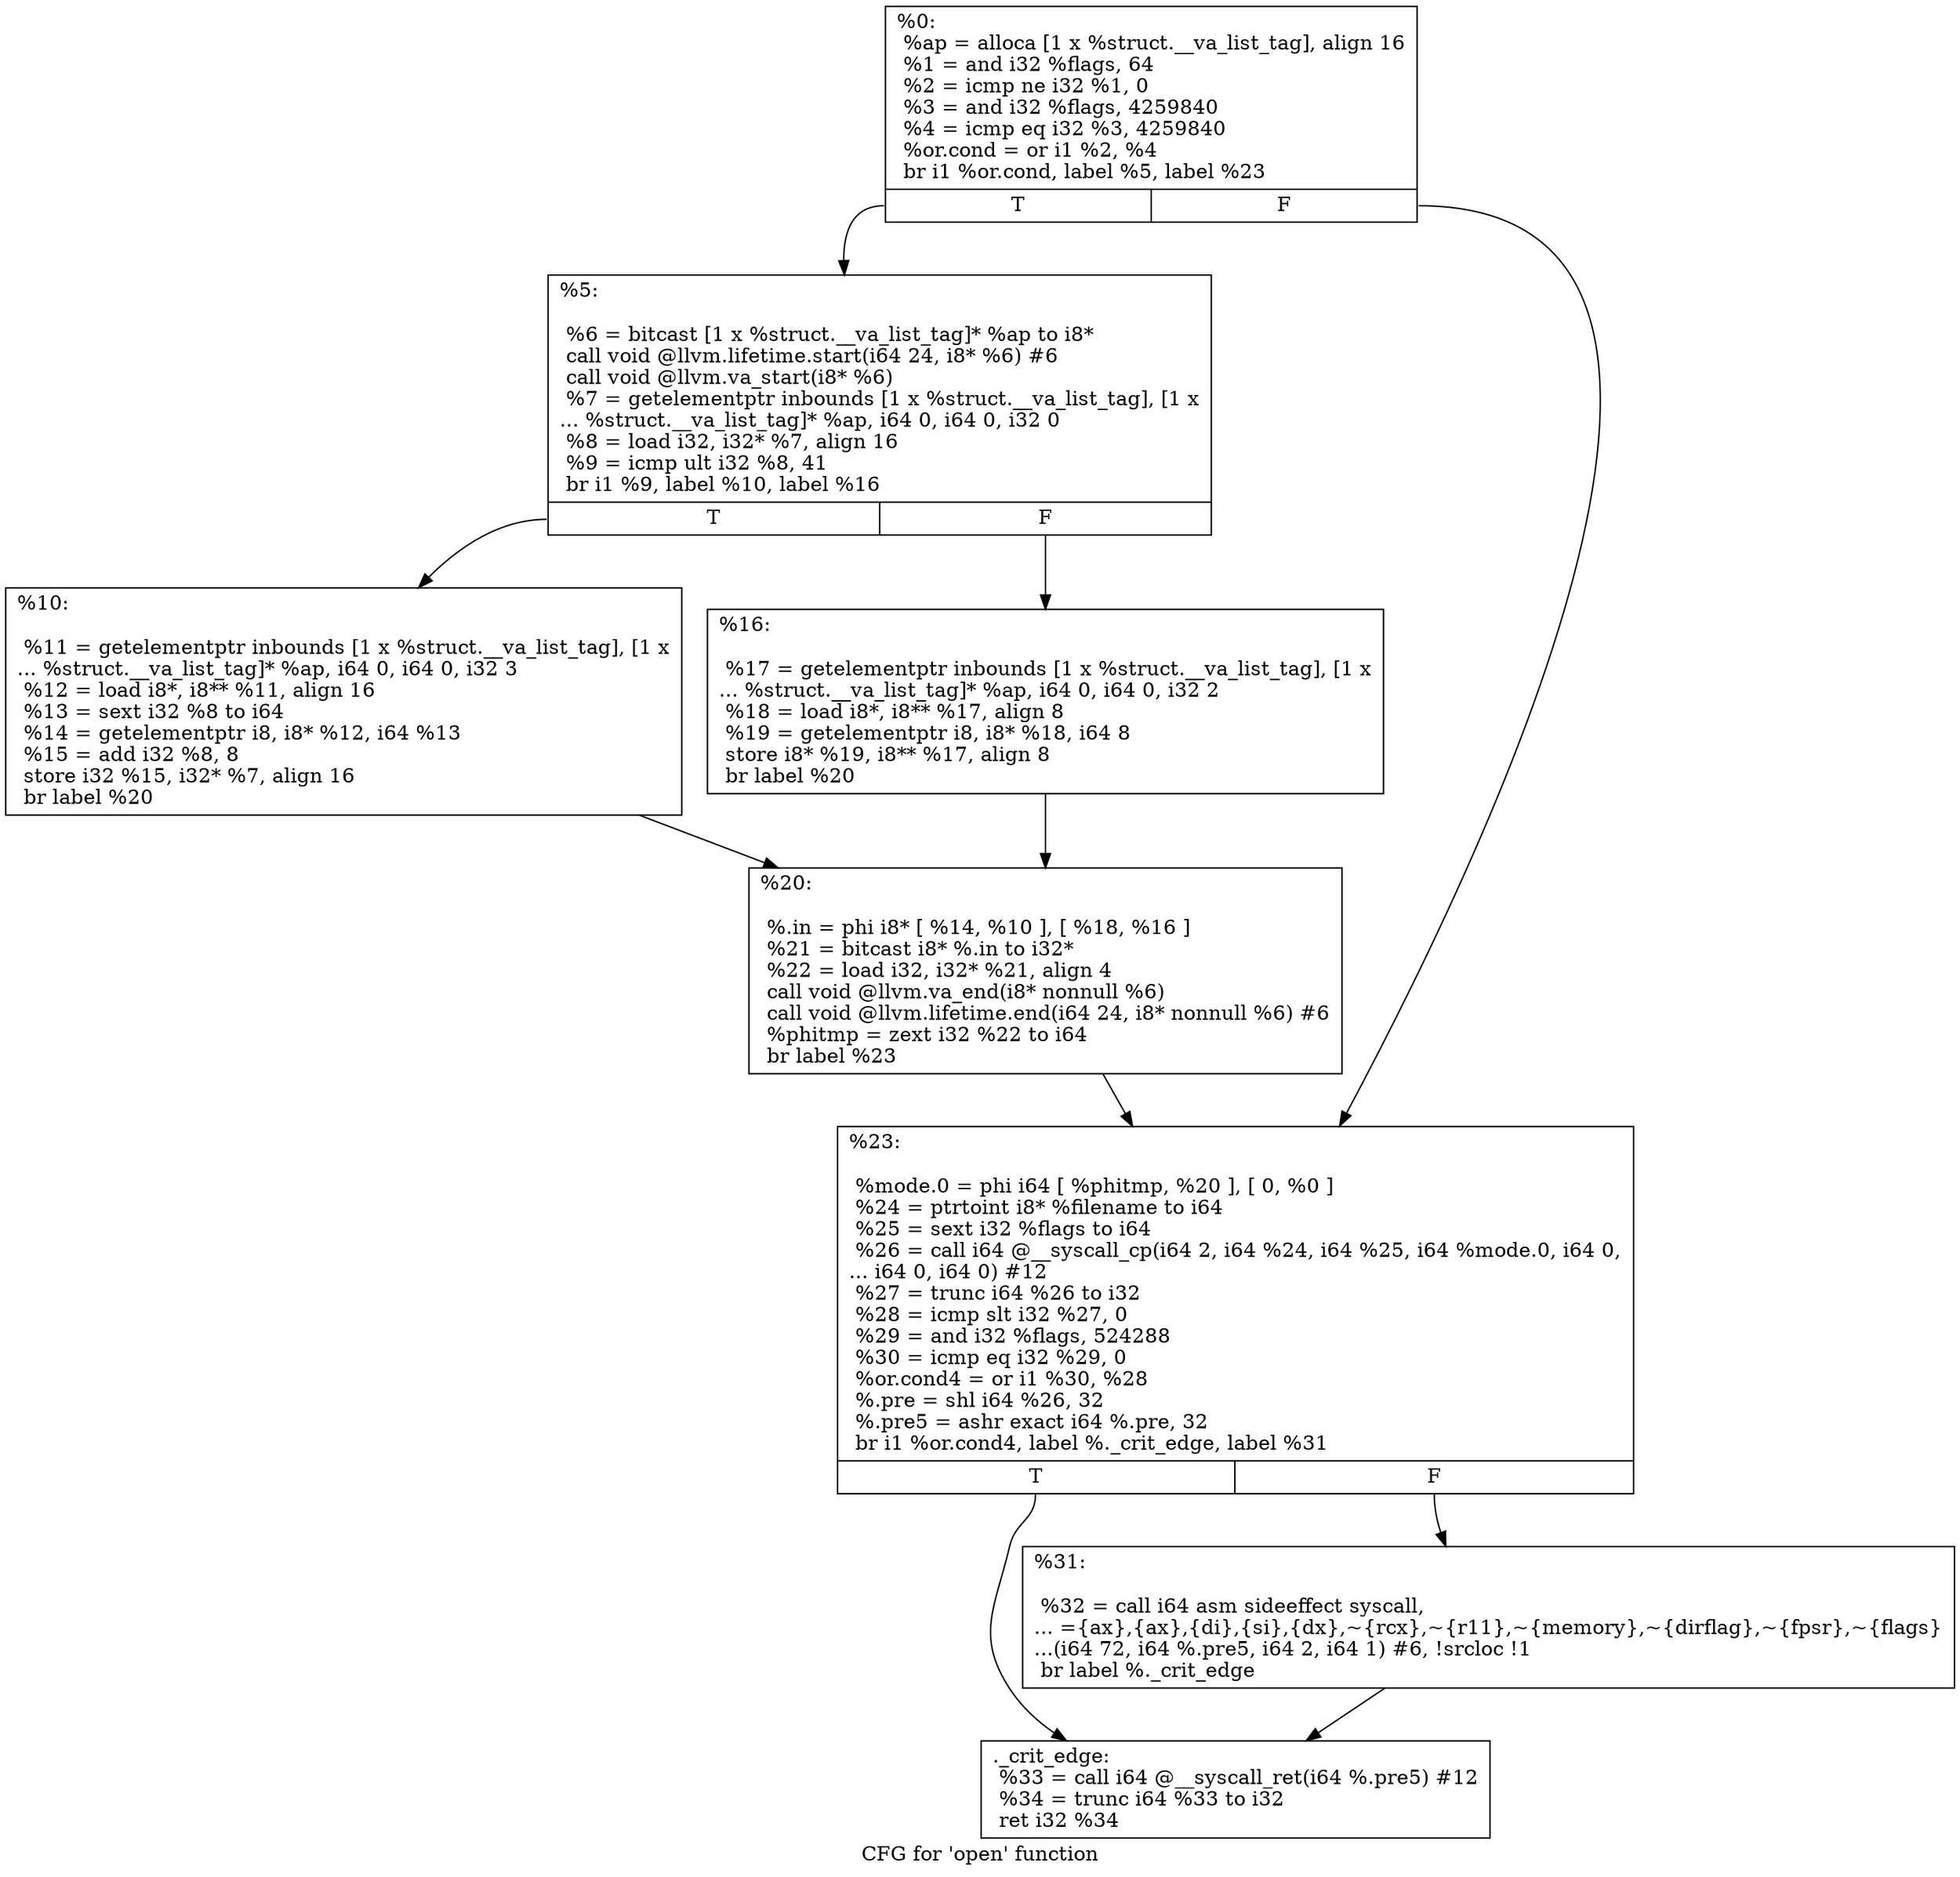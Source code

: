 digraph "CFG for 'open' function" {
	label="CFG for 'open' function";

	Node0x97e0c0 [shape=record,label="{%0:\l  %ap = alloca [1 x %struct.__va_list_tag], align 16\l  %1 = and i32 %flags, 64\l  %2 = icmp ne i32 %1, 0\l  %3 = and i32 %flags, 4259840\l  %4 = icmp eq i32 %3, 4259840\l  %or.cond = or i1 %2, %4\l  br i1 %or.cond, label %5, label %23\l|{<s0>T|<s1>F}}"];
	Node0x97e0c0:s0 -> Node0x97e110;
	Node0x97e0c0:s1 -> Node0x97e250;
	Node0x97e110 [shape=record,label="{%5:\l\l  %6 = bitcast [1 x %struct.__va_list_tag]* %ap to i8*\l  call void @llvm.lifetime.start(i64 24, i8* %6) #6\l  call void @llvm.va_start(i8* %6)\l  %7 = getelementptr inbounds [1 x %struct.__va_list_tag], [1 x\l... %struct.__va_list_tag]* %ap, i64 0, i64 0, i32 0\l  %8 = load i32, i32* %7, align 16\l  %9 = icmp ult i32 %8, 41\l  br i1 %9, label %10, label %16\l|{<s0>T|<s1>F}}"];
	Node0x97e110:s0 -> Node0x97e160;
	Node0x97e110:s1 -> Node0x97e1b0;
	Node0x97e160 [shape=record,label="{%10:\l\l  %11 = getelementptr inbounds [1 x %struct.__va_list_tag], [1 x\l... %struct.__va_list_tag]* %ap, i64 0, i64 0, i32 3\l  %12 = load i8*, i8** %11, align 16\l  %13 = sext i32 %8 to i64\l  %14 = getelementptr i8, i8* %12, i64 %13\l  %15 = add i32 %8, 8\l  store i32 %15, i32* %7, align 16\l  br label %20\l}"];
	Node0x97e160 -> Node0x97e200;
	Node0x97e1b0 [shape=record,label="{%16:\l\l  %17 = getelementptr inbounds [1 x %struct.__va_list_tag], [1 x\l... %struct.__va_list_tag]* %ap, i64 0, i64 0, i32 2\l  %18 = load i8*, i8** %17, align 8\l  %19 = getelementptr i8, i8* %18, i64 8\l  store i8* %19, i8** %17, align 8\l  br label %20\l}"];
	Node0x97e1b0 -> Node0x97e200;
	Node0x97e200 [shape=record,label="{%20:\l\l  %.in = phi i8* [ %14, %10 ], [ %18, %16 ]\l  %21 = bitcast i8* %.in to i32*\l  %22 = load i32, i32* %21, align 4\l  call void @llvm.va_end(i8* nonnull %6)\l  call void @llvm.lifetime.end(i64 24, i8* nonnull %6) #6\l  %phitmp = zext i32 %22 to i64\l  br label %23\l}"];
	Node0x97e200 -> Node0x97e250;
	Node0x97e250 [shape=record,label="{%23:\l\l  %mode.0 = phi i64 [ %phitmp, %20 ], [ 0, %0 ]\l  %24 = ptrtoint i8* %filename to i64\l  %25 = sext i32 %flags to i64\l  %26 = call i64 @__syscall_cp(i64 2, i64 %24, i64 %25, i64 %mode.0, i64 0,\l... i64 0, i64 0) #12\l  %27 = trunc i64 %26 to i32\l  %28 = icmp slt i32 %27, 0\l  %29 = and i32 %flags, 524288\l  %30 = icmp eq i32 %29, 0\l  %or.cond4 = or i1 %30, %28\l  %.pre = shl i64 %26, 32\l  %.pre5 = ashr exact i64 %.pre, 32\l  br i1 %or.cond4, label %._crit_edge, label %31\l|{<s0>T|<s1>F}}"];
	Node0x97e250:s0 -> Node0x97e2f0;
	Node0x97e250:s1 -> Node0x97e2a0;
	Node0x97e2a0 [shape=record,label="{%31:\l\l  %32 = call i64 asm sideeffect syscall,\l... =\{ax\},\{ax\},\{di\},\{si\},\{dx\},~\{rcx\},~\{r11\},~\{memory\},~\{dirflag\},~\{fpsr\},~\{flags\}\l...(i64 72, i64 %.pre5, i64 2, i64 1) #6, !srcloc !1\l  br label %._crit_edge\l}"];
	Node0x97e2a0 -> Node0x97e2f0;
	Node0x97e2f0 [shape=record,label="{._crit_edge:                                      \l  %33 = call i64 @__syscall_ret(i64 %.pre5) #12\l  %34 = trunc i64 %33 to i32\l  ret i32 %34\l}"];
}
